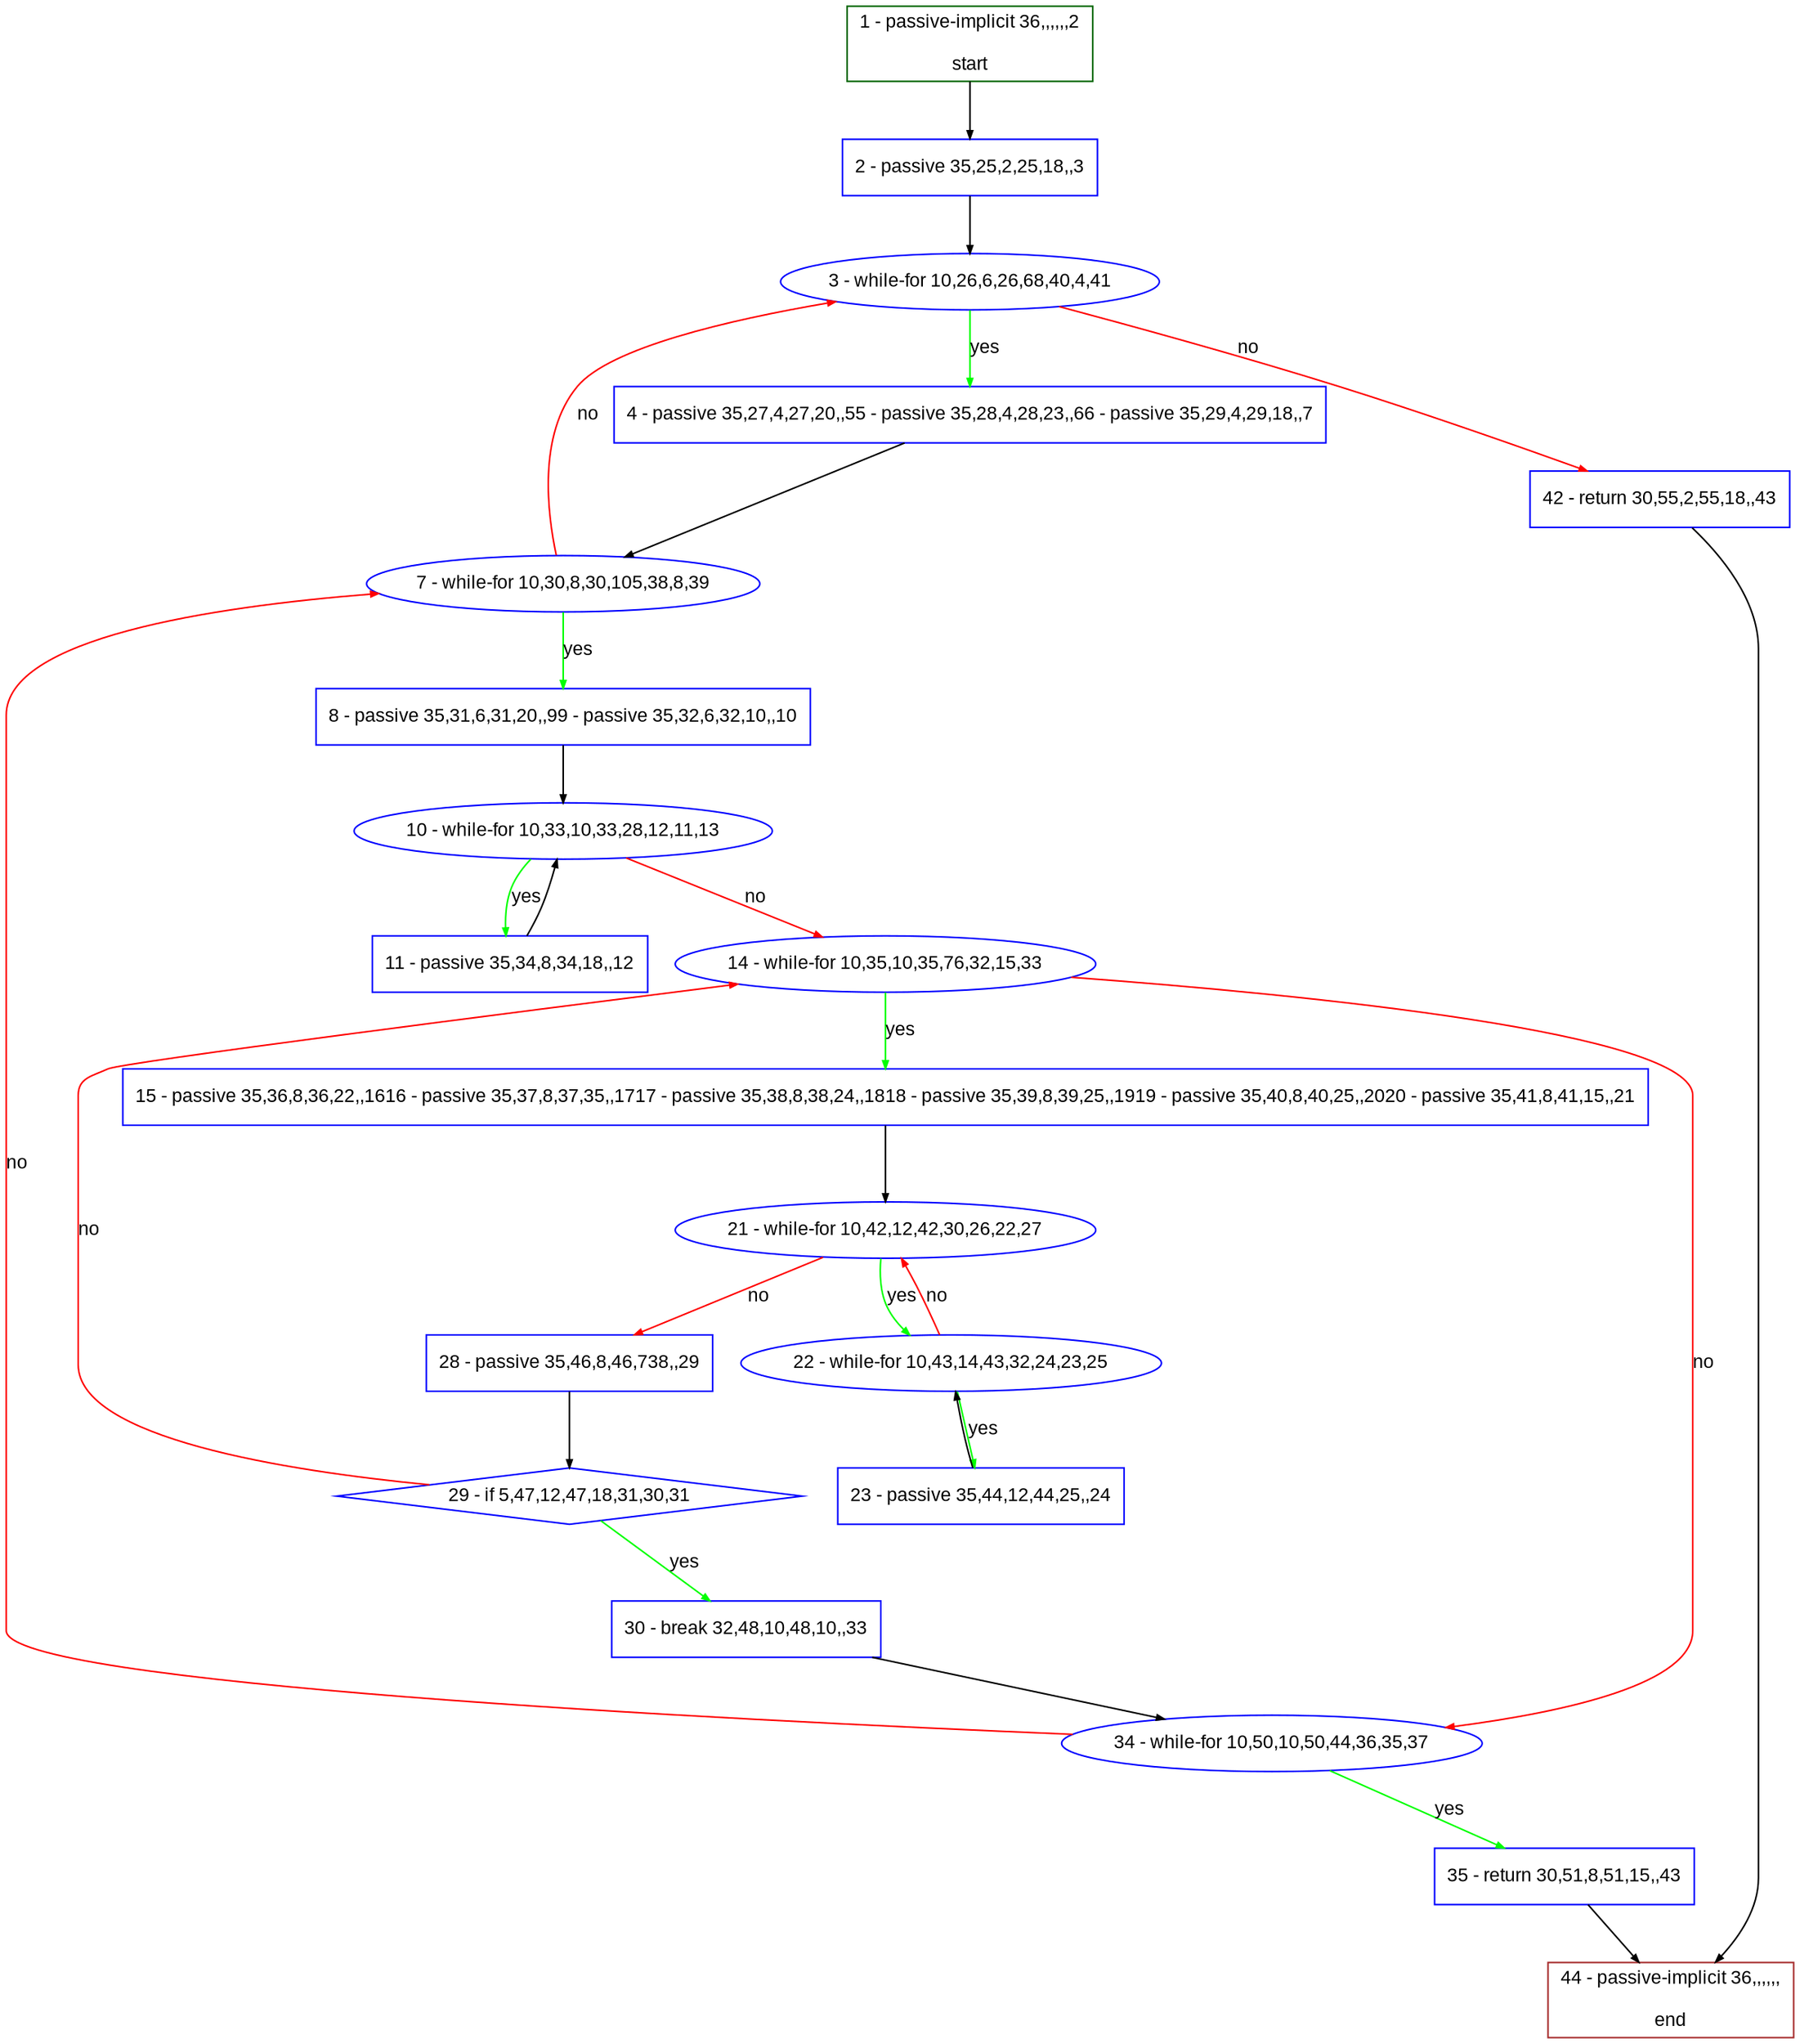 digraph "" {
  graph [pack="true", label="", fontsize="12", packmode="clust", fontname="Arial", fillcolor="#FFFFCC", bgcolor="white", style="rounded,filled", compound="true"];
  node [node_initialized="no", label="", color="grey", fontsize="12", fillcolor="white", fontname="Arial", style="filled", shape="rectangle", compound="true", fixedsize="false"];
  edge [fontcolor="black", arrowhead="normal", arrowtail="none", arrowsize="0.5", ltail="", label="", color="black", fontsize="12", lhead="", fontname="Arial", dir="forward", compound="true"];
  __N1 [label="2 - passive 35,25,2,25,18,,3", color="#0000ff", fillcolor="#ffffff", style="filled", shape="box"];
  __N2 [label="1 - passive-implicit 36,,,,,,2\n\nstart", color="#006400", fillcolor="#ffffff", style="filled", shape="box"];
  __N3 [label="3 - while-for 10,26,6,26,68,40,4,41", color="#0000ff", fillcolor="#ffffff", style="filled", shape="oval"];
  __N4 [label="4 - passive 35,27,4,27,20,,55 - passive 35,28,4,28,23,,66 - passive 35,29,4,29,18,,7", color="#0000ff", fillcolor="#ffffff", style="filled", shape="box"];
  __N5 [label="42 - return 30,55,2,55,18,,43", color="#0000ff", fillcolor="#ffffff", style="filled", shape="box"];
  __N6 [label="7 - while-for 10,30,8,30,105,38,8,39", color="#0000ff", fillcolor="#ffffff", style="filled", shape="oval"];
  __N7 [label="8 - passive 35,31,6,31,20,,99 - passive 35,32,6,32,10,,10", color="#0000ff", fillcolor="#ffffff", style="filled", shape="box"];
  __N8 [label="10 - while-for 10,33,10,33,28,12,11,13", color="#0000ff", fillcolor="#ffffff", style="filled", shape="oval"];
  __N9 [label="11 - passive 35,34,8,34,18,,12", color="#0000ff", fillcolor="#ffffff", style="filled", shape="box"];
  __N10 [label="14 - while-for 10,35,10,35,76,32,15,33", color="#0000ff", fillcolor="#ffffff", style="filled", shape="oval"];
  __N11 [label="15 - passive 35,36,8,36,22,,1616 - passive 35,37,8,37,35,,1717 - passive 35,38,8,38,24,,1818 - passive 35,39,8,39,25,,1919 - passive 35,40,8,40,25,,2020 - passive 35,41,8,41,15,,21", color="#0000ff", fillcolor="#ffffff", style="filled", shape="box"];
  __N12 [label="34 - while-for 10,50,10,50,44,36,35,37", color="#0000ff", fillcolor="#ffffff", style="filled", shape="oval"];
  __N13 [label="21 - while-for 10,42,12,42,30,26,22,27", color="#0000ff", fillcolor="#ffffff", style="filled", shape="oval"];
  __N14 [label="22 - while-for 10,43,14,43,32,24,23,25", color="#0000ff", fillcolor="#ffffff", style="filled", shape="oval"];
  __N15 [label="28 - passive 35,46,8,46,738,,29", color="#0000ff", fillcolor="#ffffff", style="filled", shape="box"];
  __N16 [label="23 - passive 35,44,12,44,25,,24", color="#0000ff", fillcolor="#ffffff", style="filled", shape="box"];
  __N17 [label="29 - if 5,47,12,47,18,31,30,31", color="#0000ff", fillcolor="#ffffff", style="filled", shape="diamond"];
  __N18 [label="30 - break 32,48,10,48,10,,33", color="#0000ff", fillcolor="#ffffff", style="filled", shape="box"];
  __N19 [label="35 - return 30,51,8,51,15,,43", color="#0000ff", fillcolor="#ffffff", style="filled", shape="box"];
  __N20 [label="44 - passive-implicit 36,,,,,,\n\nend", color="#a52a2a", fillcolor="#ffffff", style="filled", shape="box"];
  __N2 -> __N1 [arrowhead="normal", arrowtail="none", color="#000000", label="", dir="forward"];
  __N1 -> __N3 [arrowhead="normal", arrowtail="none", color="#000000", label="", dir="forward"];
  __N3 -> __N4 [arrowhead="normal", arrowtail="none", color="#00ff00", label="yes", dir="forward"];
  __N3 -> __N5 [arrowhead="normal", arrowtail="none", color="#ff0000", label="no", dir="forward"];
  __N4 -> __N6 [arrowhead="normal", arrowtail="none", color="#000000", label="", dir="forward"];
  __N6 -> __N3 [arrowhead="normal", arrowtail="none", color="#ff0000", label="no", dir="forward"];
  __N6 -> __N7 [arrowhead="normal", arrowtail="none", color="#00ff00", label="yes", dir="forward"];
  __N7 -> __N8 [arrowhead="normal", arrowtail="none", color="#000000", label="", dir="forward"];
  __N8 -> __N9 [arrowhead="normal", arrowtail="none", color="#00ff00", label="yes", dir="forward"];
  __N9 -> __N8 [arrowhead="normal", arrowtail="none", color="#000000", label="", dir="forward"];
  __N8 -> __N10 [arrowhead="normal", arrowtail="none", color="#ff0000", label="no", dir="forward"];
  __N10 -> __N11 [arrowhead="normal", arrowtail="none", color="#00ff00", label="yes", dir="forward"];
  __N10 -> __N12 [arrowhead="normal", arrowtail="none", color="#ff0000", label="no", dir="forward"];
  __N11 -> __N13 [arrowhead="normal", arrowtail="none", color="#000000", label="", dir="forward"];
  __N13 -> __N14 [arrowhead="normal", arrowtail="none", color="#00ff00", label="yes", dir="forward"];
  __N14 -> __N13 [arrowhead="normal", arrowtail="none", color="#ff0000", label="no", dir="forward"];
  __N13 -> __N15 [arrowhead="normal", arrowtail="none", color="#ff0000", label="no", dir="forward"];
  __N14 -> __N16 [arrowhead="normal", arrowtail="none", color="#00ff00", label="yes", dir="forward"];
  __N16 -> __N14 [arrowhead="normal", arrowtail="none", color="#000000", label="", dir="forward"];
  __N15 -> __N17 [arrowhead="normal", arrowtail="none", color="#000000", label="", dir="forward"];
  __N17 -> __N10 [arrowhead="normal", arrowtail="none", color="#ff0000", label="no", dir="forward"];
  __N17 -> __N18 [arrowhead="normal", arrowtail="none", color="#00ff00", label="yes", dir="forward"];
  __N18 -> __N12 [arrowhead="normal", arrowtail="none", color="#000000", label="", dir="forward"];
  __N12 -> __N6 [arrowhead="normal", arrowtail="none", color="#ff0000", label="no", dir="forward"];
  __N12 -> __N19 [arrowhead="normal", arrowtail="none", color="#00ff00", label="yes", dir="forward"];
  __N19 -> __N20 [arrowhead="normal", arrowtail="none", color="#000000", label="", dir="forward"];
  __N5 -> __N20 [arrowhead="normal", arrowtail="none", color="#000000", label="", dir="forward"];
}
